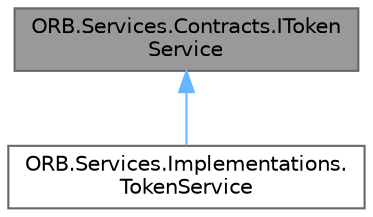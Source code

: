digraph "ORB.Services.Contracts.ITokenService"
{
 // INTERACTIVE_SVG=YES
 // LATEX_PDF_SIZE
  bgcolor="transparent";
  edge [fontname=Helvetica,fontsize=10,labelfontname=Helvetica,labelfontsize=10];
  node [fontname=Helvetica,fontsize=10,shape=box,height=0.2,width=0.4];
  Node1 [id="Node000001",label="ORB.Services.Contracts.IToken\lService",height=0.2,width=0.4,color="gray40", fillcolor="grey60", style="filled", fontcolor="black",tooltip="Interface of the token service."];
  Node1 -> Node2 [id="edge1_Node000001_Node000002",dir="back",color="steelblue1",style="solid",tooltip=" "];
  Node2 [id="Node000002",label="ORB.Services.Implementations.\lTokenService",height=0.2,width=0.4,color="gray40", fillcolor="white", style="filled",URL="$class_o_r_b_1_1_services_1_1_implementations_1_1_token_service.html",tooltip="Class that implements ITokenService."];
}
